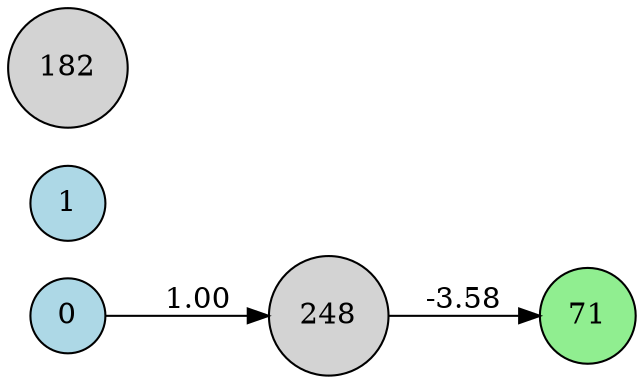 digraph neat {
  rankdir=LR;
  node [shape=circle];
  node0 [label="0", style=filled, fillcolor=lightblue];
  node1 [label="1", style=filled, fillcolor=lightblue];
  node71 [label="71", style=filled, fillcolor=lightgreen];
  node182 [label="182", style=filled, fillcolor=lightgray];
  node248 [label="248", style=filled, fillcolor=lightgray];
  node0 -> node248 [label="1.00"];
  node248 -> node71 [label="-3.58"];
}
